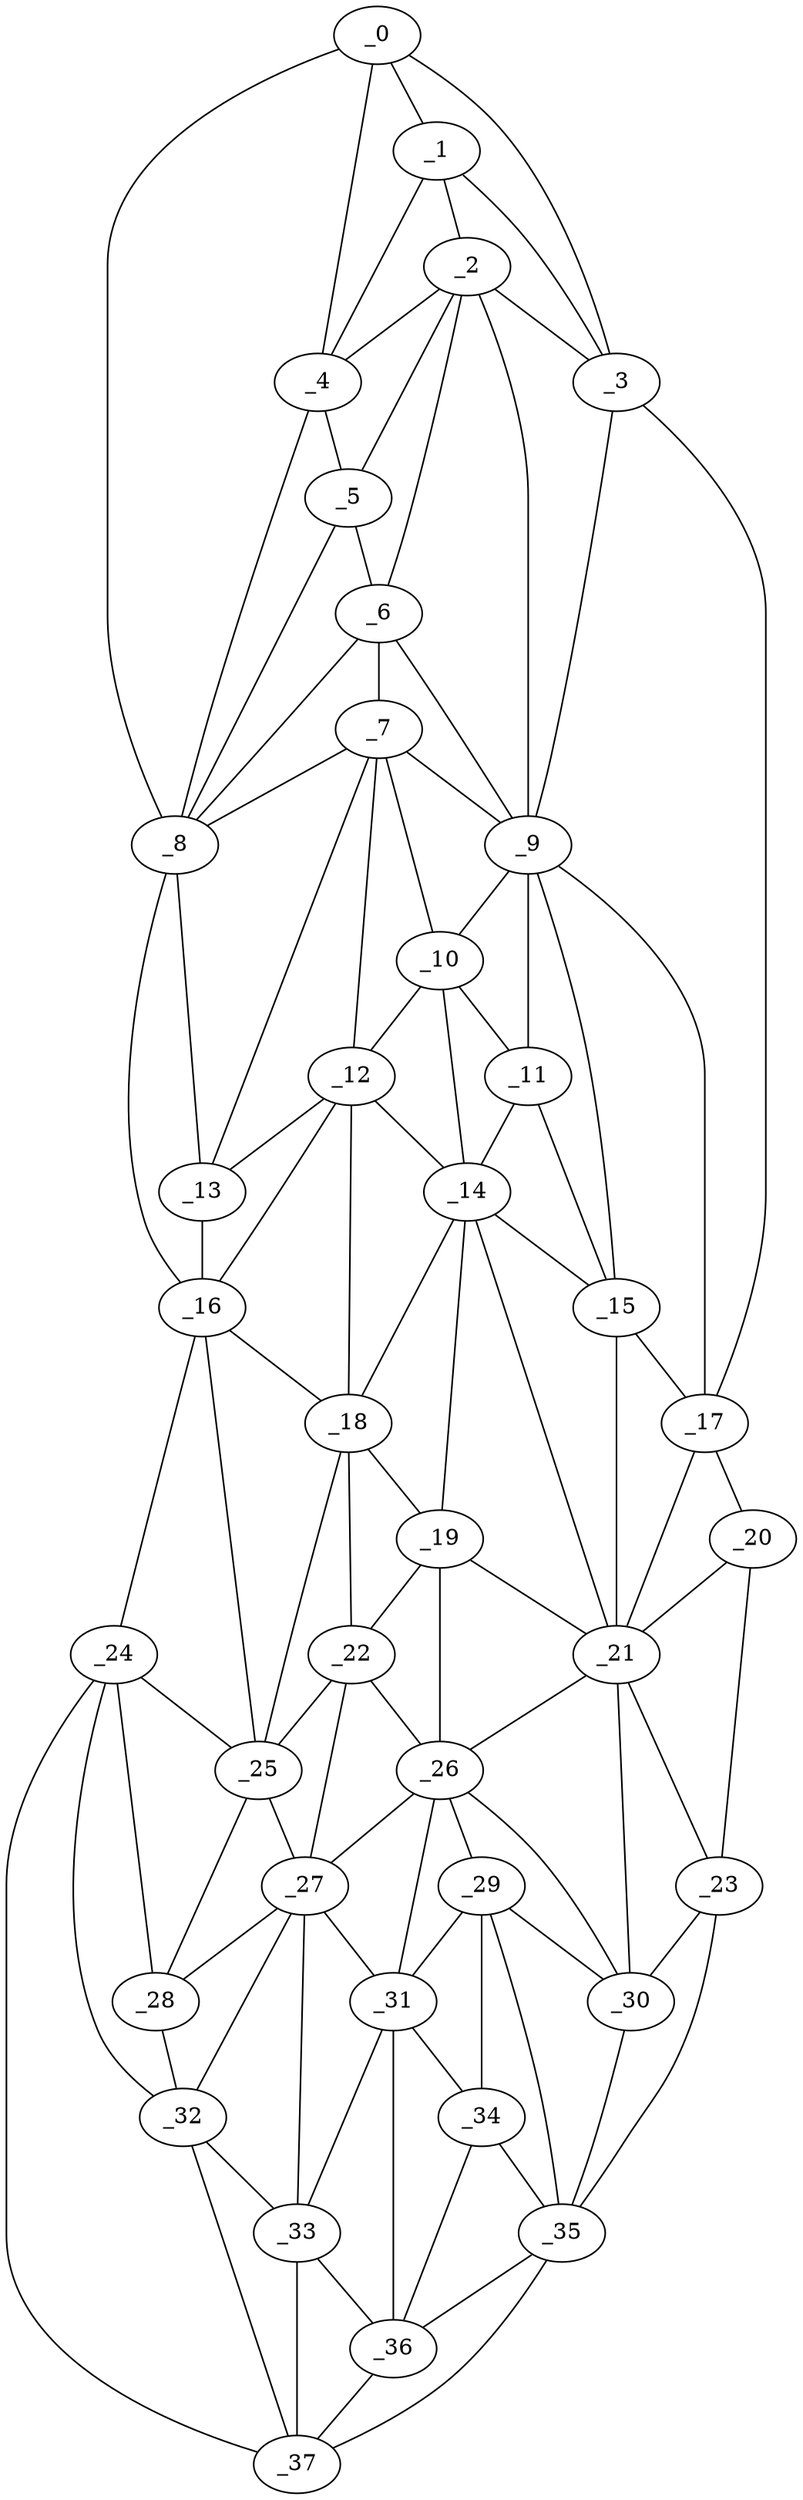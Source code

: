 graph "obj87__170.gxl" {
	_0	 [x=5,
		y=38];
	_1	 [x=7,
		y=51];
	_0 -- _1	 [valence=2];
	_3	 [x=12,
		y=90];
	_0 -- _3	 [valence=1];
	_4	 [x=19,
		y=47];
	_0 -- _4	 [valence=1];
	_8	 [x=48,
		y=27];
	_0 -- _8	 [valence=1];
	_2	 [x=12,
		y=71];
	_1 -- _2	 [valence=2];
	_1 -- _3	 [valence=2];
	_1 -- _4	 [valence=2];
	_2 -- _3	 [valence=1];
	_2 -- _4	 [valence=1];
	_5	 [x=30,
		y=49];
	_2 -- _5	 [valence=2];
	_6	 [x=39,
		y=55];
	_2 -- _6	 [valence=2];
	_9	 [x=51,
		y=85];
	_2 -- _9	 [valence=2];
	_3 -- _9	 [valence=2];
	_17	 [x=74,
		y=101];
	_3 -- _17	 [valence=1];
	_4 -- _5	 [valence=2];
	_4 -- _8	 [valence=1];
	_5 -- _6	 [valence=1];
	_5 -- _8	 [valence=1];
	_7	 [x=46,
		y=56];
	_6 -- _7	 [valence=1];
	_6 -- _8	 [valence=2];
	_6 -- _9	 [valence=1];
	_7 -- _8	 [valence=1];
	_7 -- _9	 [valence=2];
	_10	 [x=54,
		y=59];
	_7 -- _10	 [valence=2];
	_12	 [x=58,
		y=58];
	_7 -- _12	 [valence=2];
	_13	 [x=62,
		y=29];
	_7 -- _13	 [valence=2];
	_8 -- _13	 [valence=2];
	_16	 [x=71,
		y=29];
	_8 -- _16	 [valence=1];
	_9 -- _10	 [valence=2];
	_11	 [x=56,
		y=82];
	_9 -- _11	 [valence=1];
	_15	 [x=69,
		y=95];
	_9 -- _15	 [valence=2];
	_9 -- _17	 [valence=2];
	_10 -- _11	 [valence=1];
	_10 -- _12	 [valence=2];
	_14	 [x=69,
		y=76];
	_10 -- _14	 [valence=2];
	_11 -- _14	 [valence=2];
	_11 -- _15	 [valence=2];
	_12 -- _13	 [valence=2];
	_12 -- _14	 [valence=2];
	_12 -- _16	 [valence=2];
	_18	 [x=77,
		y=58];
	_12 -- _18	 [valence=2];
	_13 -- _16	 [valence=2];
	_14 -- _15	 [valence=2];
	_14 -- _18	 [valence=1];
	_19	 [x=79,
		y=76];
	_14 -- _19	 [valence=2];
	_21	 [x=81,
		y=90];
	_14 -- _21	 [valence=2];
	_15 -- _17	 [valence=1];
	_15 -- _21	 [valence=2];
	_16 -- _18	 [valence=1];
	_24	 [x=89,
		y=32];
	_16 -- _24	 [valence=1];
	_25	 [x=90,
		y=46];
	_16 -- _25	 [valence=2];
	_20	 [x=80,
		y=101];
	_17 -- _20	 [valence=1];
	_17 -- _21	 [valence=1];
	_18 -- _19	 [valence=2];
	_22	 [x=83,
		y=58];
	_18 -- _22	 [valence=1];
	_18 -- _25	 [valence=1];
	_19 -- _21	 [valence=2];
	_19 -- _22	 [valence=1];
	_26	 [x=94,
		y=74];
	_19 -- _26	 [valence=2];
	_20 -- _21	 [valence=2];
	_23	 [x=88,
		y=100];
	_20 -- _23	 [valence=1];
	_21 -- _23	 [valence=2];
	_21 -- _26	 [valence=2];
	_30	 [x=107,
		y=83];
	_21 -- _30	 [valence=1];
	_22 -- _25	 [valence=2];
	_22 -- _26	 [valence=2];
	_27	 [x=98,
		y=49];
	_22 -- _27	 [valence=1];
	_23 -- _30	 [valence=2];
	_35	 [x=115,
		y=93];
	_23 -- _35	 [valence=1];
	_24 -- _25	 [valence=1];
	_28	 [x=99,
		y=39];
	_24 -- _28	 [valence=2];
	_32	 [x=110,
		y=41];
	_24 -- _32	 [valence=2];
	_37	 [x=123,
		y=42];
	_24 -- _37	 [valence=1];
	_25 -- _27	 [valence=2];
	_25 -- _28	 [valence=2];
	_26 -- _27	 [valence=2];
	_29	 [x=106,
		y=76];
	_26 -- _29	 [valence=2];
	_26 -- _30	 [valence=1];
	_31	 [x=108,
		y=53];
	_26 -- _31	 [valence=2];
	_27 -- _28	 [valence=2];
	_27 -- _31	 [valence=2];
	_27 -- _32	 [valence=2];
	_33	 [x=111,
		y=45];
	_27 -- _33	 [valence=2];
	_28 -- _32	 [valence=2];
	_29 -- _30	 [valence=2];
	_29 -- _31	 [valence=1];
	_34	 [x=114,
		y=60];
	_29 -- _34	 [valence=2];
	_29 -- _35	 [valence=2];
	_30 -- _35	 [valence=1];
	_31 -- _33	 [valence=2];
	_31 -- _34	 [valence=1];
	_36	 [x=120,
		y=55];
	_31 -- _36	 [valence=2];
	_32 -- _33	 [valence=1];
	_32 -- _37	 [valence=2];
	_33 -- _36	 [valence=2];
	_33 -- _37	 [valence=2];
	_34 -- _35	 [valence=1];
	_34 -- _36	 [valence=2];
	_35 -- _36	 [valence=1];
	_35 -- _37	 [valence=1];
	_36 -- _37	 [valence=2];
}
